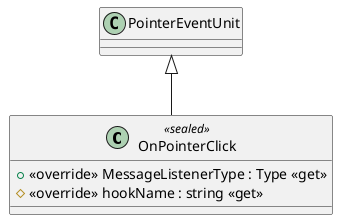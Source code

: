 @startuml
class OnPointerClick <<sealed>> {
    + <<override>> MessageListenerType : Type <<get>>
    # <<override>> hookName : string <<get>>
}
PointerEventUnit <|-- OnPointerClick
@enduml
